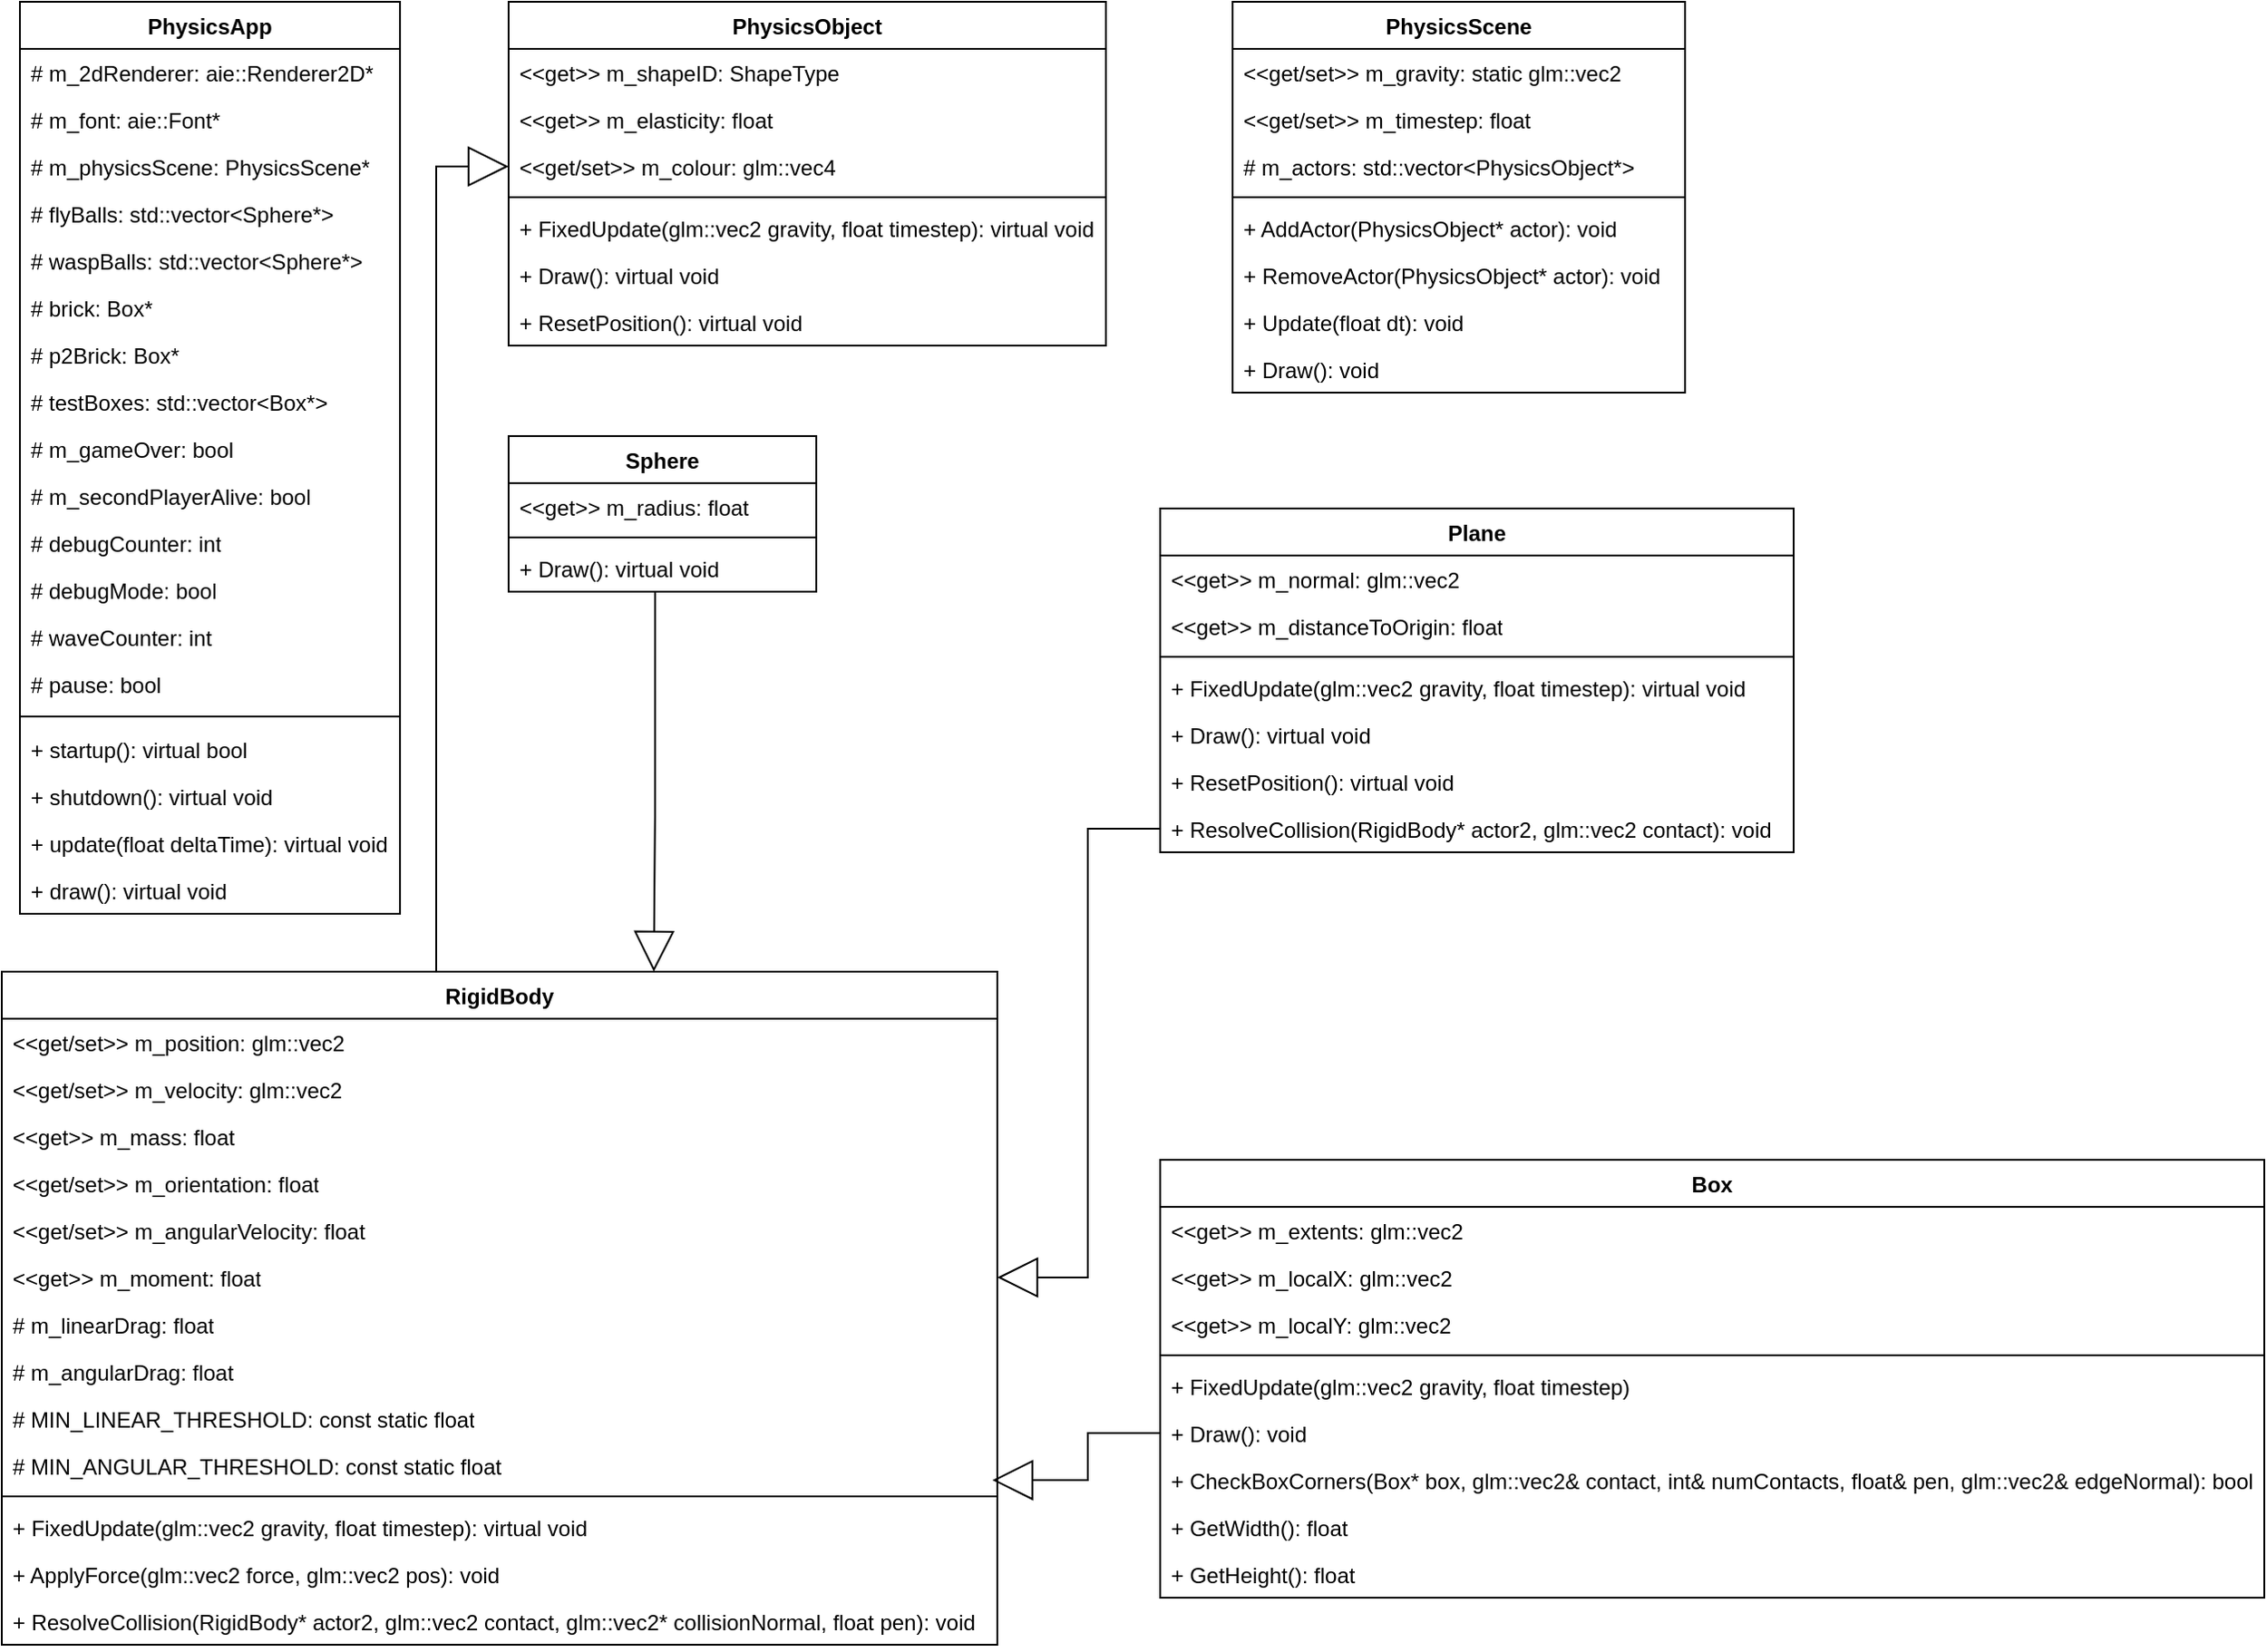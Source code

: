 <mxfile version="26.0.14">
  <diagram name="Page-1" id="wXo52lBOXI_3Bi-h2nfO">
    <mxGraphModel dx="1434" dy="780" grid="1" gridSize="10" guides="1" tooltips="1" connect="1" arrows="1" fold="1" page="1" pageScale="1" pageWidth="850" pageHeight="1100" math="0" shadow="0">
      <root>
        <mxCell id="0" />
        <mxCell id="1" parent="0" />
        <mxCell id="51-H1BaUCqU_3-FB2eF7-1" value="PhysicsApp" style="swimlane;fontStyle=1;align=center;verticalAlign=top;childLayout=stackLayout;horizontal=1;startSize=26;horizontalStack=0;resizeParent=1;resizeParentMax=0;resizeLast=0;collapsible=1;marginBottom=0;whiteSpace=wrap;html=1;" parent="1" vertex="1">
          <mxGeometry x="50" y="40" width="210" height="504" as="geometry" />
        </mxCell>
        <mxCell id="51-H1BaUCqU_3-FB2eF7-2" value="# m_2dRenderer: aie::Renderer2D*&lt;div&gt;&lt;br&gt;&lt;/div&gt;" style="text;strokeColor=none;fillColor=none;align=left;verticalAlign=top;spacingLeft=4;spacingRight=4;overflow=hidden;rotatable=0;points=[[0,0.5],[1,0.5]];portConstraint=eastwest;whiteSpace=wrap;html=1;" parent="51-H1BaUCqU_3-FB2eF7-1" vertex="1">
          <mxGeometry y="26" width="210" height="26" as="geometry" />
        </mxCell>
        <mxCell id="51-H1BaUCqU_3-FB2eF7-5" value="# m_font: aie::Font*" style="text;strokeColor=none;fillColor=none;align=left;verticalAlign=top;spacingLeft=4;spacingRight=4;overflow=hidden;rotatable=0;points=[[0,0.5],[1,0.5]];portConstraint=eastwest;whiteSpace=wrap;html=1;" parent="51-H1BaUCqU_3-FB2eF7-1" vertex="1">
          <mxGeometry y="52" width="210" height="26" as="geometry" />
        </mxCell>
        <mxCell id="51-H1BaUCqU_3-FB2eF7-6" value="# m_physicsScene: PhysicsScene*" style="text;strokeColor=none;fillColor=none;align=left;verticalAlign=top;spacingLeft=4;spacingRight=4;overflow=hidden;rotatable=0;points=[[0,0.5],[1,0.5]];portConstraint=eastwest;whiteSpace=wrap;html=1;" parent="51-H1BaUCqU_3-FB2eF7-1" vertex="1">
          <mxGeometry y="78" width="210" height="26" as="geometry" />
        </mxCell>
        <mxCell id="51-H1BaUCqU_3-FB2eF7-7" value="# flyBalls: std::vector&amp;lt;Sphere*&amp;gt;" style="text;strokeColor=none;fillColor=none;align=left;verticalAlign=top;spacingLeft=4;spacingRight=4;overflow=hidden;rotatable=0;points=[[0,0.5],[1,0.5]];portConstraint=eastwest;whiteSpace=wrap;html=1;" parent="51-H1BaUCqU_3-FB2eF7-1" vertex="1">
          <mxGeometry y="104" width="210" height="26" as="geometry" />
        </mxCell>
        <mxCell id="51-H1BaUCqU_3-FB2eF7-9" value="# waspBalls: std::vector&amp;lt;Sphere*&amp;gt;" style="text;strokeColor=none;fillColor=none;align=left;verticalAlign=top;spacingLeft=4;spacingRight=4;overflow=hidden;rotatable=0;points=[[0,0.5],[1,0.5]];portConstraint=eastwest;whiteSpace=wrap;html=1;" parent="51-H1BaUCqU_3-FB2eF7-1" vertex="1">
          <mxGeometry y="130" width="210" height="26" as="geometry" />
        </mxCell>
        <mxCell id="51-H1BaUCqU_3-FB2eF7-10" value="# brick: Box*" style="text;strokeColor=none;fillColor=none;align=left;verticalAlign=top;spacingLeft=4;spacingRight=4;overflow=hidden;rotatable=0;points=[[0,0.5],[1,0.5]];portConstraint=eastwest;whiteSpace=wrap;html=1;" parent="51-H1BaUCqU_3-FB2eF7-1" vertex="1">
          <mxGeometry y="156" width="210" height="26" as="geometry" />
        </mxCell>
        <mxCell id="ZmNFyfDXX2Pzir80ZX4i-1" value="# p2Brick: Box*" style="text;strokeColor=none;fillColor=none;align=left;verticalAlign=top;spacingLeft=4;spacingRight=4;overflow=hidden;rotatable=0;points=[[0,0.5],[1,0.5]];portConstraint=eastwest;whiteSpace=wrap;html=1;" parent="51-H1BaUCqU_3-FB2eF7-1" vertex="1">
          <mxGeometry y="182" width="210" height="26" as="geometry" />
        </mxCell>
        <mxCell id="51-H1BaUCqU_3-FB2eF7-11" value="# testBoxes: std::vector&amp;lt;Box*&amp;gt;" style="text;strokeColor=none;fillColor=none;align=left;verticalAlign=top;spacingLeft=4;spacingRight=4;overflow=hidden;rotatable=0;points=[[0,0.5],[1,0.5]];portConstraint=eastwest;whiteSpace=wrap;html=1;" parent="51-H1BaUCqU_3-FB2eF7-1" vertex="1">
          <mxGeometry y="208" width="210" height="26" as="geometry" />
        </mxCell>
        <mxCell id="ZmNFyfDXX2Pzir80ZX4i-3" value="# m_gameOver: bool" style="text;strokeColor=none;fillColor=none;align=left;verticalAlign=top;spacingLeft=4;spacingRight=4;overflow=hidden;rotatable=0;points=[[0,0.5],[1,0.5]];portConstraint=eastwest;whiteSpace=wrap;html=1;" parent="51-H1BaUCqU_3-FB2eF7-1" vertex="1">
          <mxGeometry y="234" width="210" height="26" as="geometry" />
        </mxCell>
        <mxCell id="ZmNFyfDXX2Pzir80ZX4i-4" value="# m_secondPlayerAlive: bool" style="text;strokeColor=none;fillColor=none;align=left;verticalAlign=top;spacingLeft=4;spacingRight=4;overflow=hidden;rotatable=0;points=[[0,0.5],[1,0.5]];portConstraint=eastwest;whiteSpace=wrap;html=1;" parent="51-H1BaUCqU_3-FB2eF7-1" vertex="1">
          <mxGeometry y="260" width="210" height="26" as="geometry" />
        </mxCell>
        <mxCell id="ZmNFyfDXX2Pzir80ZX4i-5" value="# debugCounter: int" style="text;strokeColor=none;fillColor=none;align=left;verticalAlign=top;spacingLeft=4;spacingRight=4;overflow=hidden;rotatable=0;points=[[0,0.5],[1,0.5]];portConstraint=eastwest;whiteSpace=wrap;html=1;" parent="51-H1BaUCqU_3-FB2eF7-1" vertex="1">
          <mxGeometry y="286" width="210" height="26" as="geometry" />
        </mxCell>
        <mxCell id="ZmNFyfDXX2Pzir80ZX4i-6" value="# debugMode: bool" style="text;strokeColor=none;fillColor=none;align=left;verticalAlign=top;spacingLeft=4;spacingRight=4;overflow=hidden;rotatable=0;points=[[0,0.5],[1,0.5]];portConstraint=eastwest;whiteSpace=wrap;html=1;" parent="51-H1BaUCqU_3-FB2eF7-1" vertex="1">
          <mxGeometry y="312" width="210" height="26" as="geometry" />
        </mxCell>
        <mxCell id="ZmNFyfDXX2Pzir80ZX4i-7" value="# waveCounter: int" style="text;strokeColor=none;fillColor=none;align=left;verticalAlign=top;spacingLeft=4;spacingRight=4;overflow=hidden;rotatable=0;points=[[0,0.5],[1,0.5]];portConstraint=eastwest;whiteSpace=wrap;html=1;" parent="51-H1BaUCqU_3-FB2eF7-1" vertex="1">
          <mxGeometry y="338" width="210" height="26" as="geometry" />
        </mxCell>
        <mxCell id="ZmNFyfDXX2Pzir80ZX4i-8" value="# pause: bool" style="text;strokeColor=none;fillColor=none;align=left;verticalAlign=top;spacingLeft=4;spacingRight=4;overflow=hidden;rotatable=0;points=[[0,0.5],[1,0.5]];portConstraint=eastwest;whiteSpace=wrap;html=1;" parent="51-H1BaUCqU_3-FB2eF7-1" vertex="1">
          <mxGeometry y="364" width="210" height="26" as="geometry" />
        </mxCell>
        <mxCell id="51-H1BaUCqU_3-FB2eF7-3" value="" style="line;strokeWidth=1;fillColor=none;align=left;verticalAlign=middle;spacingTop=-1;spacingLeft=3;spacingRight=3;rotatable=0;labelPosition=right;points=[];portConstraint=eastwest;strokeColor=inherit;" parent="51-H1BaUCqU_3-FB2eF7-1" vertex="1">
          <mxGeometry y="390" width="210" height="10" as="geometry" />
        </mxCell>
        <mxCell id="51-H1BaUCqU_3-FB2eF7-4" value="+ startup(): virtual bool" style="text;strokeColor=none;fillColor=none;align=left;verticalAlign=top;spacingLeft=4;spacingRight=4;overflow=hidden;rotatable=0;points=[[0,0.5],[1,0.5]];portConstraint=eastwest;whiteSpace=wrap;html=1;" parent="51-H1BaUCqU_3-FB2eF7-1" vertex="1">
          <mxGeometry y="400" width="210" height="26" as="geometry" />
        </mxCell>
        <mxCell id="51-H1BaUCqU_3-FB2eF7-13" value="+ shutdown(): virtual void" style="text;strokeColor=none;fillColor=none;align=left;verticalAlign=top;spacingLeft=4;spacingRight=4;overflow=hidden;rotatable=0;points=[[0,0.5],[1,0.5]];portConstraint=eastwest;whiteSpace=wrap;html=1;" parent="51-H1BaUCqU_3-FB2eF7-1" vertex="1">
          <mxGeometry y="426" width="210" height="26" as="geometry" />
        </mxCell>
        <mxCell id="51-H1BaUCqU_3-FB2eF7-14" value="+ update(float deltaTime): virtual void" style="text;strokeColor=none;fillColor=none;align=left;verticalAlign=top;spacingLeft=4;spacingRight=4;overflow=hidden;rotatable=0;points=[[0,0.5],[1,0.5]];portConstraint=eastwest;whiteSpace=wrap;html=1;" parent="51-H1BaUCqU_3-FB2eF7-1" vertex="1">
          <mxGeometry y="452" width="210" height="26" as="geometry" />
        </mxCell>
        <mxCell id="51-H1BaUCqU_3-FB2eF7-12" value="+ draw(): virtual void" style="text;strokeColor=none;fillColor=none;align=left;verticalAlign=top;spacingLeft=4;spacingRight=4;overflow=hidden;rotatable=0;points=[[0,0.5],[1,0.5]];portConstraint=eastwest;whiteSpace=wrap;html=1;" parent="51-H1BaUCqU_3-FB2eF7-1" vertex="1">
          <mxGeometry y="478" width="210" height="26" as="geometry" />
        </mxCell>
        <mxCell id="51-H1BaUCqU_3-FB2eF7-19" value="PhysicsObject" style="swimlane;fontStyle=1;align=center;verticalAlign=top;childLayout=stackLayout;horizontal=1;startSize=26;horizontalStack=0;resizeParent=1;resizeParentMax=0;resizeLast=0;collapsible=1;marginBottom=0;whiteSpace=wrap;html=1;" parent="1" vertex="1">
          <mxGeometry x="320" y="40" width="330" height="190" as="geometry" />
        </mxCell>
        <mxCell id="51-H1BaUCqU_3-FB2eF7-20" value="&amp;lt;&amp;lt;get&amp;gt;&amp;gt; m_shapeID: ShapeType" style="text;strokeColor=none;fillColor=none;align=left;verticalAlign=top;spacingLeft=4;spacingRight=4;overflow=hidden;rotatable=0;points=[[0,0.5],[1,0.5]];portConstraint=eastwest;whiteSpace=wrap;html=1;" parent="51-H1BaUCqU_3-FB2eF7-19" vertex="1">
          <mxGeometry y="26" width="330" height="26" as="geometry" />
        </mxCell>
        <mxCell id="51-H1BaUCqU_3-FB2eF7-23" value="&amp;lt;&amp;lt;get&amp;gt;&amp;gt; m_elasticity: float" style="text;strokeColor=none;fillColor=none;align=left;verticalAlign=top;spacingLeft=4;spacingRight=4;overflow=hidden;rotatable=0;points=[[0,0.5],[1,0.5]];portConstraint=eastwest;whiteSpace=wrap;html=1;" parent="51-H1BaUCqU_3-FB2eF7-19" vertex="1">
          <mxGeometry y="52" width="330" height="26" as="geometry" />
        </mxCell>
        <mxCell id="51-H1BaUCqU_3-FB2eF7-55" value="&amp;lt;&amp;lt;get/set&amp;gt;&amp;gt; m_colour: glm::vec4" style="text;strokeColor=none;fillColor=none;align=left;verticalAlign=top;spacingLeft=4;spacingRight=4;overflow=hidden;rotatable=0;points=[[0,0.5],[1,0.5]];portConstraint=eastwest;whiteSpace=wrap;html=1;" parent="51-H1BaUCqU_3-FB2eF7-19" vertex="1">
          <mxGeometry y="78" width="330" height="26" as="geometry" />
        </mxCell>
        <mxCell id="51-H1BaUCqU_3-FB2eF7-21" value="" style="line;strokeWidth=1;fillColor=none;align=left;verticalAlign=middle;spacingTop=-1;spacingLeft=3;spacingRight=3;rotatable=0;labelPosition=right;points=[];portConstraint=eastwest;strokeColor=inherit;" parent="51-H1BaUCqU_3-FB2eF7-19" vertex="1">
          <mxGeometry y="104" width="330" height="8" as="geometry" />
        </mxCell>
        <mxCell id="51-H1BaUCqU_3-FB2eF7-22" value="+ FixedUpdate(glm::vec2 gravity, float timestep): virtual void" style="text;strokeColor=none;fillColor=none;align=left;verticalAlign=top;spacingLeft=4;spacingRight=4;overflow=hidden;rotatable=0;points=[[0,0.5],[1,0.5]];portConstraint=eastwest;whiteSpace=wrap;html=1;" parent="51-H1BaUCqU_3-FB2eF7-19" vertex="1">
          <mxGeometry y="112" width="330" height="26" as="geometry" />
        </mxCell>
        <mxCell id="51-H1BaUCqU_3-FB2eF7-24" value="+ Draw(): virtual void" style="text;strokeColor=none;fillColor=none;align=left;verticalAlign=top;spacingLeft=4;spacingRight=4;overflow=hidden;rotatable=0;points=[[0,0.5],[1,0.5]];portConstraint=eastwest;whiteSpace=wrap;html=1;" parent="51-H1BaUCqU_3-FB2eF7-19" vertex="1">
          <mxGeometry y="138" width="330" height="26" as="geometry" />
        </mxCell>
        <mxCell id="51-H1BaUCqU_3-FB2eF7-25" value="+ ResetPosition(): virtual void" style="text;strokeColor=none;fillColor=none;align=left;verticalAlign=top;spacingLeft=4;spacingRight=4;overflow=hidden;rotatable=0;points=[[0,0.5],[1,0.5]];portConstraint=eastwest;whiteSpace=wrap;html=1;" parent="51-H1BaUCqU_3-FB2eF7-19" vertex="1">
          <mxGeometry y="164" width="330" height="26" as="geometry" />
        </mxCell>
        <mxCell id="51-H1BaUCqU_3-FB2eF7-26" value="PhysicsScene" style="swimlane;fontStyle=1;align=center;verticalAlign=top;childLayout=stackLayout;horizontal=1;startSize=26;horizontalStack=0;resizeParent=1;resizeParentMax=0;resizeLast=0;collapsible=1;marginBottom=0;whiteSpace=wrap;html=1;" parent="1" vertex="1">
          <mxGeometry x="720" y="40" width="250" height="216" as="geometry" />
        </mxCell>
        <mxCell id="51-H1BaUCqU_3-FB2eF7-27" value="&amp;lt;&amp;lt;get/set&amp;gt;&amp;gt; m_gravity: static glm::vec2" style="text;strokeColor=none;fillColor=none;align=left;verticalAlign=top;spacingLeft=4;spacingRight=4;overflow=hidden;rotatable=0;points=[[0,0.5],[1,0.5]];portConstraint=eastwest;whiteSpace=wrap;html=1;" parent="51-H1BaUCqU_3-FB2eF7-26" vertex="1">
          <mxGeometry y="26" width="250" height="26" as="geometry" />
        </mxCell>
        <mxCell id="51-H1BaUCqU_3-FB2eF7-30" value="&amp;lt;&amp;lt;get/set&amp;gt;&amp;gt; m_timestep: float" style="text;strokeColor=none;fillColor=none;align=left;verticalAlign=top;spacingLeft=4;spacingRight=4;overflow=hidden;rotatable=0;points=[[0,0.5],[1,0.5]];portConstraint=eastwest;whiteSpace=wrap;html=1;" parent="51-H1BaUCqU_3-FB2eF7-26" vertex="1">
          <mxGeometry y="52" width="250" height="26" as="geometry" />
        </mxCell>
        <mxCell id="51-H1BaUCqU_3-FB2eF7-31" value="# m_actors: std::vector&amp;lt;PhysicsObject*&amp;gt;" style="text;strokeColor=none;fillColor=none;align=left;verticalAlign=top;spacingLeft=4;spacingRight=4;overflow=hidden;rotatable=0;points=[[0,0.5],[1,0.5]];portConstraint=eastwest;whiteSpace=wrap;html=1;" parent="51-H1BaUCqU_3-FB2eF7-26" vertex="1">
          <mxGeometry y="78" width="250" height="26" as="geometry" />
        </mxCell>
        <mxCell id="51-H1BaUCqU_3-FB2eF7-28" value="" style="line;strokeWidth=1;fillColor=none;align=left;verticalAlign=middle;spacingTop=-1;spacingLeft=3;spacingRight=3;rotatable=0;labelPosition=right;points=[];portConstraint=eastwest;strokeColor=inherit;" parent="51-H1BaUCqU_3-FB2eF7-26" vertex="1">
          <mxGeometry y="104" width="250" height="8" as="geometry" />
        </mxCell>
        <mxCell id="51-H1BaUCqU_3-FB2eF7-29" value="+ AddActor(PhysicsObject* actor): void" style="text;strokeColor=none;fillColor=none;align=left;verticalAlign=top;spacingLeft=4;spacingRight=4;overflow=hidden;rotatable=0;points=[[0,0.5],[1,0.5]];portConstraint=eastwest;whiteSpace=wrap;html=1;" parent="51-H1BaUCqU_3-FB2eF7-26" vertex="1">
          <mxGeometry y="112" width="250" height="26" as="geometry" />
        </mxCell>
        <mxCell id="51-H1BaUCqU_3-FB2eF7-32" value="+ RemoveActor(PhysicsObject* actor): void" style="text;strokeColor=none;fillColor=none;align=left;verticalAlign=top;spacingLeft=4;spacingRight=4;overflow=hidden;rotatable=0;points=[[0,0.5],[1,0.5]];portConstraint=eastwest;whiteSpace=wrap;html=1;" parent="51-H1BaUCqU_3-FB2eF7-26" vertex="1">
          <mxGeometry y="138" width="250" height="26" as="geometry" />
        </mxCell>
        <mxCell id="51-H1BaUCqU_3-FB2eF7-33" value="+ Update(float dt): void" style="text;strokeColor=none;fillColor=none;align=left;verticalAlign=top;spacingLeft=4;spacingRight=4;overflow=hidden;rotatable=0;points=[[0,0.5],[1,0.5]];portConstraint=eastwest;whiteSpace=wrap;html=1;" parent="51-H1BaUCqU_3-FB2eF7-26" vertex="1">
          <mxGeometry y="164" width="250" height="26" as="geometry" />
        </mxCell>
        <mxCell id="51-H1BaUCqU_3-FB2eF7-34" value="+ Draw(): void" style="text;strokeColor=none;fillColor=none;align=left;verticalAlign=top;spacingLeft=4;spacingRight=4;overflow=hidden;rotatable=0;points=[[0,0.5],[1,0.5]];portConstraint=eastwest;whiteSpace=wrap;html=1;" parent="51-H1BaUCqU_3-FB2eF7-26" vertex="1">
          <mxGeometry y="190" width="250" height="26" as="geometry" />
        </mxCell>
        <mxCell id="Owaje1IelQXX3cJqMaoT-1" style="edgeStyle=orthogonalEdgeStyle;rounded=0;orthogonalLoop=1;jettySize=auto;html=1;exitX=0.5;exitY=0;exitDx=0;exitDy=0;entryX=0;entryY=0.5;entryDx=0;entryDy=0;endArrow=block;endFill=0;endSize=20;" edge="1" parent="1" source="51-H1BaUCqU_3-FB2eF7-36" target="51-H1BaUCqU_3-FB2eF7-55">
          <mxGeometry relative="1" as="geometry">
            <Array as="points">
              <mxPoint x="280" y="576" />
              <mxPoint x="280" y="131" />
            </Array>
          </mxGeometry>
        </mxCell>
        <mxCell id="51-H1BaUCqU_3-FB2eF7-36" value="RigidBody" style="swimlane;fontStyle=1;align=center;verticalAlign=top;childLayout=stackLayout;horizontal=1;startSize=26;horizontalStack=0;resizeParent=1;resizeParentMax=0;resizeLast=0;collapsible=1;marginBottom=0;whiteSpace=wrap;html=1;" parent="1" vertex="1">
          <mxGeometry x="40" y="576" width="550" height="372" as="geometry" />
        </mxCell>
        <mxCell id="51-H1BaUCqU_3-FB2eF7-37" value="&amp;lt;&amp;lt;get/set&amp;gt;&amp;gt; m_position: glm::vec2" style="text;strokeColor=none;fillColor=none;align=left;verticalAlign=top;spacingLeft=4;spacingRight=4;overflow=hidden;rotatable=0;points=[[0,0.5],[1,0.5]];portConstraint=eastwest;whiteSpace=wrap;html=1;" parent="51-H1BaUCqU_3-FB2eF7-36" vertex="1">
          <mxGeometry y="26" width="550" height="26" as="geometry" />
        </mxCell>
        <mxCell id="51-H1BaUCqU_3-FB2eF7-40" value="&amp;lt;&amp;lt;get/set&amp;gt;&amp;gt; m_velocity: glm::vec2" style="text;strokeColor=none;fillColor=none;align=left;verticalAlign=top;spacingLeft=4;spacingRight=4;overflow=hidden;rotatable=0;points=[[0,0.5],[1,0.5]];portConstraint=eastwest;whiteSpace=wrap;html=1;" parent="51-H1BaUCqU_3-FB2eF7-36" vertex="1">
          <mxGeometry y="52" width="550" height="26" as="geometry" />
        </mxCell>
        <mxCell id="51-H1BaUCqU_3-FB2eF7-41" value="&amp;lt;&amp;lt;get&amp;gt;&amp;gt; m_mass: float" style="text;strokeColor=none;fillColor=none;align=left;verticalAlign=top;spacingLeft=4;spacingRight=4;overflow=hidden;rotatable=0;points=[[0,0.5],[1,0.5]];portConstraint=eastwest;whiteSpace=wrap;html=1;" parent="51-H1BaUCqU_3-FB2eF7-36" vertex="1">
          <mxGeometry y="78" width="550" height="26" as="geometry" />
        </mxCell>
        <mxCell id="51-H1BaUCqU_3-FB2eF7-42" value="&amp;lt;&amp;lt;get/set&amp;gt;&amp;gt; m_orientation: float" style="text;strokeColor=none;fillColor=none;align=left;verticalAlign=top;spacingLeft=4;spacingRight=4;overflow=hidden;rotatable=0;points=[[0,0.5],[1,0.5]];portConstraint=eastwest;whiteSpace=wrap;html=1;" parent="51-H1BaUCqU_3-FB2eF7-36" vertex="1">
          <mxGeometry y="104" width="550" height="26" as="geometry" />
        </mxCell>
        <mxCell id="51-H1BaUCqU_3-FB2eF7-44" value="&amp;lt;&amp;lt;get/set&amp;gt;&amp;gt; m_angularVelocity: float" style="text;strokeColor=none;fillColor=none;align=left;verticalAlign=top;spacingLeft=4;spacingRight=4;overflow=hidden;rotatable=0;points=[[0,0.5],[1,0.5]];portConstraint=eastwest;whiteSpace=wrap;html=1;" parent="51-H1BaUCqU_3-FB2eF7-36" vertex="1">
          <mxGeometry y="130" width="550" height="26" as="geometry" />
        </mxCell>
        <mxCell id="51-H1BaUCqU_3-FB2eF7-43" value="&amp;lt;&amp;lt;get&amp;gt;&amp;gt; m_moment: float" style="text;strokeColor=none;fillColor=none;align=left;verticalAlign=top;spacingLeft=4;spacingRight=4;overflow=hidden;rotatable=0;points=[[0,0.5],[1,0.5]];portConstraint=eastwest;whiteSpace=wrap;html=1;" parent="51-H1BaUCqU_3-FB2eF7-36" vertex="1">
          <mxGeometry y="156" width="550" height="26" as="geometry" />
        </mxCell>
        <mxCell id="51-H1BaUCqU_3-FB2eF7-45" value="# m_linearDrag: float" style="text;strokeColor=none;fillColor=none;align=left;verticalAlign=top;spacingLeft=4;spacingRight=4;overflow=hidden;rotatable=0;points=[[0,0.5],[1,0.5]];portConstraint=eastwest;whiteSpace=wrap;html=1;" parent="51-H1BaUCqU_3-FB2eF7-36" vertex="1">
          <mxGeometry y="182" width="550" height="26" as="geometry" />
        </mxCell>
        <mxCell id="51-H1BaUCqU_3-FB2eF7-46" value="# m_angularDrag: float" style="text;strokeColor=none;fillColor=none;align=left;verticalAlign=top;spacingLeft=4;spacingRight=4;overflow=hidden;rotatable=0;points=[[0,0.5],[1,0.5]];portConstraint=eastwest;whiteSpace=wrap;html=1;" parent="51-H1BaUCqU_3-FB2eF7-36" vertex="1">
          <mxGeometry y="208" width="550" height="26" as="geometry" />
        </mxCell>
        <mxCell id="51-H1BaUCqU_3-FB2eF7-47" value="# MIN_LINEAR_THRESHOLD: const static float" style="text;strokeColor=none;fillColor=none;align=left;verticalAlign=top;spacingLeft=4;spacingRight=4;overflow=hidden;rotatable=0;points=[[0,0.5],[1,0.5]];portConstraint=eastwest;whiteSpace=wrap;html=1;" parent="51-H1BaUCqU_3-FB2eF7-36" vertex="1">
          <mxGeometry y="234" width="550" height="26" as="geometry" />
        </mxCell>
        <mxCell id="51-H1BaUCqU_3-FB2eF7-48" value="# MIN_ANGULAR_THRESHOLD: const static float" style="text;strokeColor=none;fillColor=none;align=left;verticalAlign=top;spacingLeft=4;spacingRight=4;overflow=hidden;rotatable=0;points=[[0,0.5],[1,0.5]];portConstraint=eastwest;whiteSpace=wrap;html=1;" parent="51-H1BaUCqU_3-FB2eF7-36" vertex="1">
          <mxGeometry y="260" width="550" height="26" as="geometry" />
        </mxCell>
        <mxCell id="51-H1BaUCqU_3-FB2eF7-38" value="" style="line;strokeWidth=1;fillColor=none;align=left;verticalAlign=middle;spacingTop=-1;spacingLeft=3;spacingRight=3;rotatable=0;labelPosition=right;points=[];portConstraint=eastwest;strokeColor=inherit;" parent="51-H1BaUCqU_3-FB2eF7-36" vertex="1">
          <mxGeometry y="286" width="550" height="8" as="geometry" />
        </mxCell>
        <mxCell id="51-H1BaUCqU_3-FB2eF7-39" value="+ FixedUpdate(glm::vec2 gravity, float timestep): virtual void" style="text;strokeColor=none;fillColor=none;align=left;verticalAlign=top;spacingLeft=4;spacingRight=4;overflow=hidden;rotatable=0;points=[[0,0.5],[1,0.5]];portConstraint=eastwest;whiteSpace=wrap;html=1;" parent="51-H1BaUCqU_3-FB2eF7-36" vertex="1">
          <mxGeometry y="294" width="550" height="26" as="geometry" />
        </mxCell>
        <mxCell id="51-H1BaUCqU_3-FB2eF7-49" value="+ ApplyForce(glm::vec2 force, glm::vec2 pos): void" style="text;strokeColor=none;fillColor=none;align=left;verticalAlign=top;spacingLeft=4;spacingRight=4;overflow=hidden;rotatable=0;points=[[0,0.5],[1,0.5]];portConstraint=eastwest;whiteSpace=wrap;html=1;" parent="51-H1BaUCqU_3-FB2eF7-36" vertex="1">
          <mxGeometry y="320" width="550" height="26" as="geometry" />
        </mxCell>
        <mxCell id="51-H1BaUCqU_3-FB2eF7-50" value="+ ResolveCollision(RigidBody* actor2, glm::vec2 contact, glm::vec2* collisionNormal, float pen): void" style="text;strokeColor=none;fillColor=none;align=left;verticalAlign=top;spacingLeft=4;spacingRight=4;overflow=hidden;rotatable=0;points=[[0,0.5],[1,0.5]];portConstraint=eastwest;whiteSpace=wrap;html=1;" parent="51-H1BaUCqU_3-FB2eF7-36" vertex="1">
          <mxGeometry y="346" width="550" height="26" as="geometry" />
        </mxCell>
        <mxCell id="51-H1BaUCqU_3-FB2eF7-51" value="Sphere" style="swimlane;fontStyle=1;align=center;verticalAlign=top;childLayout=stackLayout;horizontal=1;startSize=26;horizontalStack=0;resizeParent=1;resizeParentMax=0;resizeLast=0;collapsible=1;marginBottom=0;whiteSpace=wrap;html=1;" parent="1" vertex="1">
          <mxGeometry x="320" y="280" width="170" height="86" as="geometry" />
        </mxCell>
        <mxCell id="51-H1BaUCqU_3-FB2eF7-52" value="&amp;lt;&amp;lt;get&amp;gt;&amp;gt; m_radius: float" style="text;strokeColor=none;fillColor=none;align=left;verticalAlign=top;spacingLeft=4;spacingRight=4;overflow=hidden;rotatable=0;points=[[0,0.5],[1,0.5]];portConstraint=eastwest;whiteSpace=wrap;html=1;" parent="51-H1BaUCqU_3-FB2eF7-51" vertex="1">
          <mxGeometry y="26" width="170" height="26" as="geometry" />
        </mxCell>
        <mxCell id="51-H1BaUCqU_3-FB2eF7-53" value="" style="line;strokeWidth=1;fillColor=none;align=left;verticalAlign=middle;spacingTop=-1;spacingLeft=3;spacingRight=3;rotatable=0;labelPosition=right;points=[];portConstraint=eastwest;strokeColor=inherit;" parent="51-H1BaUCqU_3-FB2eF7-51" vertex="1">
          <mxGeometry y="52" width="170" height="8" as="geometry" />
        </mxCell>
        <mxCell id="51-H1BaUCqU_3-FB2eF7-54" value="+ Draw(): virtual void" style="text;strokeColor=none;fillColor=none;align=left;verticalAlign=top;spacingLeft=4;spacingRight=4;overflow=hidden;rotatable=0;points=[[0,0.5],[1,0.5]];portConstraint=eastwest;whiteSpace=wrap;html=1;" parent="51-H1BaUCqU_3-FB2eF7-51" vertex="1">
          <mxGeometry y="60" width="170" height="26" as="geometry" />
        </mxCell>
        <mxCell id="51-H1BaUCqU_3-FB2eF7-56" value="Plane" style="swimlane;fontStyle=1;align=center;verticalAlign=top;childLayout=stackLayout;horizontal=1;startSize=26;horizontalStack=0;resizeParent=1;resizeParentMax=0;resizeLast=0;collapsible=1;marginBottom=0;whiteSpace=wrap;html=1;" parent="1" vertex="1">
          <mxGeometry x="680" y="320" width="350" height="190" as="geometry" />
        </mxCell>
        <mxCell id="51-H1BaUCqU_3-FB2eF7-57" value="&amp;lt;&amp;lt;get&amp;gt;&amp;gt; m_normal: glm::vec2" style="text;strokeColor=none;fillColor=none;align=left;verticalAlign=top;spacingLeft=4;spacingRight=4;overflow=hidden;rotatable=0;points=[[0,0.5],[1,0.5]];portConstraint=eastwest;whiteSpace=wrap;html=1;" parent="51-H1BaUCqU_3-FB2eF7-56" vertex="1">
          <mxGeometry y="26" width="350" height="26" as="geometry" />
        </mxCell>
        <mxCell id="51-H1BaUCqU_3-FB2eF7-60" value="&amp;lt;&amp;lt;get&amp;gt;&amp;gt; m_distanceToOrigin: float" style="text;strokeColor=none;fillColor=none;align=left;verticalAlign=top;spacingLeft=4;spacingRight=4;overflow=hidden;rotatable=0;points=[[0,0.5],[1,0.5]];portConstraint=eastwest;whiteSpace=wrap;html=1;" parent="51-H1BaUCqU_3-FB2eF7-56" vertex="1">
          <mxGeometry y="52" width="350" height="26" as="geometry" />
        </mxCell>
        <mxCell id="51-H1BaUCqU_3-FB2eF7-58" value="" style="line;strokeWidth=1;fillColor=none;align=left;verticalAlign=middle;spacingTop=-1;spacingLeft=3;spacingRight=3;rotatable=0;labelPosition=right;points=[];portConstraint=eastwest;strokeColor=inherit;" parent="51-H1BaUCqU_3-FB2eF7-56" vertex="1">
          <mxGeometry y="78" width="350" height="8" as="geometry" />
        </mxCell>
        <mxCell id="51-H1BaUCqU_3-FB2eF7-59" value="+ FixedUpdate(glm::vec2 gravity, float timestep): virtual void" style="text;strokeColor=none;fillColor=none;align=left;verticalAlign=top;spacingLeft=4;spacingRight=4;overflow=hidden;rotatable=0;points=[[0,0.5],[1,0.5]];portConstraint=eastwest;whiteSpace=wrap;html=1;" parent="51-H1BaUCqU_3-FB2eF7-56" vertex="1">
          <mxGeometry y="86" width="350" height="26" as="geometry" />
        </mxCell>
        <mxCell id="51-H1BaUCqU_3-FB2eF7-62" value="+ Draw(): virtual void" style="text;strokeColor=none;fillColor=none;align=left;verticalAlign=top;spacingLeft=4;spacingRight=4;overflow=hidden;rotatable=0;points=[[0,0.5],[1,0.5]];portConstraint=eastwest;whiteSpace=wrap;html=1;" parent="51-H1BaUCqU_3-FB2eF7-56" vertex="1">
          <mxGeometry y="112" width="350" height="26" as="geometry" />
        </mxCell>
        <mxCell id="51-H1BaUCqU_3-FB2eF7-63" value="+ ResetPosition(): virtual void" style="text;strokeColor=none;fillColor=none;align=left;verticalAlign=top;spacingLeft=4;spacingRight=4;overflow=hidden;rotatable=0;points=[[0,0.5],[1,0.5]];portConstraint=eastwest;whiteSpace=wrap;html=1;" parent="51-H1BaUCqU_3-FB2eF7-56" vertex="1">
          <mxGeometry y="138" width="350" height="26" as="geometry" />
        </mxCell>
        <mxCell id="51-H1BaUCqU_3-FB2eF7-64" value="+ ResolveCollision(RigidBody* actor2, glm::vec2 contact): void" style="text;strokeColor=none;fillColor=none;align=left;verticalAlign=top;spacingLeft=4;spacingRight=4;overflow=hidden;rotatable=0;points=[[0,0.5],[1,0.5]];portConstraint=eastwest;whiteSpace=wrap;html=1;" parent="51-H1BaUCqU_3-FB2eF7-56" vertex="1">
          <mxGeometry y="164" width="350" height="26" as="geometry" />
        </mxCell>
        <mxCell id="51-H1BaUCqU_3-FB2eF7-79" value="" style="edgeStyle=orthogonalEdgeStyle;rounded=0;orthogonalLoop=1;jettySize=auto;html=1;endArrow=block;endFill=0;endSize=20;entryX=0.995;entryY=0.808;entryDx=0;entryDy=0;entryPerimeter=0;exitX=0;exitY=0.5;exitDx=0;exitDy=0;" parent="1" source="51-H1BaUCqU_3-FB2eF7-73" target="51-H1BaUCqU_3-FB2eF7-48" edge="1">
          <mxGeometry relative="1" as="geometry">
            <mxPoint x="690" y="800" as="sourcePoint" />
            <mxPoint x="600" y="839" as="targetPoint" />
          </mxGeometry>
        </mxCell>
        <mxCell id="51-H1BaUCqU_3-FB2eF7-65" value="Box" style="swimlane;fontStyle=1;align=center;verticalAlign=top;childLayout=stackLayout;horizontal=1;startSize=26;horizontalStack=0;resizeParent=1;resizeParentMax=0;resizeLast=0;collapsible=1;marginBottom=0;whiteSpace=wrap;html=1;" parent="1" vertex="1">
          <mxGeometry x="680" y="680" width="610" height="242" as="geometry" />
        </mxCell>
        <mxCell id="51-H1BaUCqU_3-FB2eF7-66" value="&amp;lt;&amp;lt;get&amp;gt;&amp;gt; m_extents: glm::vec2" style="text;strokeColor=none;fillColor=none;align=left;verticalAlign=top;spacingLeft=4;spacingRight=4;overflow=hidden;rotatable=0;points=[[0,0.5],[1,0.5]];portConstraint=eastwest;whiteSpace=wrap;html=1;" parent="51-H1BaUCqU_3-FB2eF7-65" vertex="1">
          <mxGeometry y="26" width="610" height="26" as="geometry" />
        </mxCell>
        <mxCell id="51-H1BaUCqU_3-FB2eF7-70" value="&amp;lt;&amp;lt;get&amp;gt;&amp;gt;&amp;nbsp;m_localX: glm::vec2" style="text;strokeColor=none;fillColor=none;align=left;verticalAlign=top;spacingLeft=4;spacingRight=4;overflow=hidden;rotatable=0;points=[[0,0.5],[1,0.5]];portConstraint=eastwest;whiteSpace=wrap;html=1;" parent="51-H1BaUCqU_3-FB2eF7-65" vertex="1">
          <mxGeometry y="52" width="610" height="26" as="geometry" />
        </mxCell>
        <mxCell id="51-H1BaUCqU_3-FB2eF7-72" value="&amp;lt;&amp;lt;get&amp;gt;&amp;gt;&amp;nbsp;m_localY: glm::vec2" style="text;strokeColor=none;fillColor=none;align=left;verticalAlign=top;spacingLeft=4;spacingRight=4;overflow=hidden;rotatable=0;points=[[0,0.5],[1,0.5]];portConstraint=eastwest;whiteSpace=wrap;html=1;" parent="51-H1BaUCqU_3-FB2eF7-65" vertex="1">
          <mxGeometry y="78" width="610" height="26" as="geometry" />
        </mxCell>
        <mxCell id="51-H1BaUCqU_3-FB2eF7-67" value="" style="line;strokeWidth=1;fillColor=none;align=left;verticalAlign=middle;spacingTop=-1;spacingLeft=3;spacingRight=3;rotatable=0;labelPosition=right;points=[];portConstraint=eastwest;strokeColor=inherit;" parent="51-H1BaUCqU_3-FB2eF7-65" vertex="1">
          <mxGeometry y="104" width="610" height="8" as="geometry" />
        </mxCell>
        <mxCell id="51-H1BaUCqU_3-FB2eF7-68" value="+ FixedUpdate(glm::vec2 gravity, float timestep)" style="text;strokeColor=none;fillColor=none;align=left;verticalAlign=top;spacingLeft=4;spacingRight=4;overflow=hidden;rotatable=0;points=[[0,0.5],[1,0.5]];portConstraint=eastwest;whiteSpace=wrap;html=1;" parent="51-H1BaUCqU_3-FB2eF7-65" vertex="1">
          <mxGeometry y="112" width="610" height="26" as="geometry" />
        </mxCell>
        <mxCell id="51-H1BaUCqU_3-FB2eF7-73" value="+ Draw(): void" style="text;strokeColor=none;fillColor=none;align=left;verticalAlign=top;spacingLeft=4;spacingRight=4;overflow=hidden;rotatable=0;points=[[0,0.5],[1,0.5]];portConstraint=eastwest;whiteSpace=wrap;html=1;" parent="51-H1BaUCqU_3-FB2eF7-65" vertex="1">
          <mxGeometry y="138" width="610" height="26" as="geometry" />
        </mxCell>
        <mxCell id="51-H1BaUCqU_3-FB2eF7-74" value="+ CheckBoxCorners(Box* box, glm::vec2&amp;amp; contact, int&amp;amp; numContacts, float&amp;amp; pen, glm::vec2&amp;amp; edgeNormal): bool" style="text;strokeColor=none;fillColor=none;align=left;verticalAlign=top;spacingLeft=4;spacingRight=4;overflow=hidden;rotatable=0;points=[[0,0.5],[1,0.5]];portConstraint=eastwest;whiteSpace=wrap;html=1;" parent="51-H1BaUCqU_3-FB2eF7-65" vertex="1">
          <mxGeometry y="164" width="610" height="26" as="geometry" />
        </mxCell>
        <mxCell id="51-H1BaUCqU_3-FB2eF7-75" value="+ GetWidth(): float" style="text;strokeColor=none;fillColor=none;align=left;verticalAlign=top;spacingLeft=4;spacingRight=4;overflow=hidden;rotatable=0;points=[[0,0.5],[1,0.5]];portConstraint=eastwest;whiteSpace=wrap;html=1;" parent="51-H1BaUCqU_3-FB2eF7-65" vertex="1">
          <mxGeometry y="190" width="610" height="26" as="geometry" />
        </mxCell>
        <mxCell id="51-H1BaUCqU_3-FB2eF7-76" value="+ GetHeight(): float" style="text;strokeColor=none;fillColor=none;align=left;verticalAlign=top;spacingLeft=4;spacingRight=4;overflow=hidden;rotatable=0;points=[[0,0.5],[1,0.5]];portConstraint=eastwest;whiteSpace=wrap;html=1;" parent="51-H1BaUCqU_3-FB2eF7-65" vertex="1">
          <mxGeometry y="216" width="610" height="26" as="geometry" />
        </mxCell>
        <mxCell id="51-H1BaUCqU_3-FB2eF7-77" style="edgeStyle=orthogonalEdgeStyle;rounded=0;orthogonalLoop=1;jettySize=auto;html=1;exitX=0.476;exitY=1;exitDx=0;exitDy=0;entryX=0.655;entryY=0;entryDx=0;entryDy=0;endArrow=block;endFill=0;strokeWidth=1;endSize=20;entryPerimeter=0;exitPerimeter=0;" parent="1" target="51-H1BaUCqU_3-FB2eF7-36" edge="1" source="51-H1BaUCqU_3-FB2eF7-54">
          <mxGeometry relative="1" as="geometry">
            <mxPoint x="400" y="392" as="sourcePoint" />
            <mxPoint x="670" y="632" as="targetPoint" />
            <Array as="points">
              <mxPoint x="401" y="490" />
            </Array>
          </mxGeometry>
        </mxCell>
        <mxCell id="51-H1BaUCqU_3-FB2eF7-78" style="edgeStyle=orthogonalEdgeStyle;rounded=0;orthogonalLoop=1;jettySize=auto;html=1;exitX=0;exitY=0.5;exitDx=0;exitDy=0;entryX=1;entryY=0.5;entryDx=0;entryDy=0;endSize=20;endArrow=block;endFill=0;" parent="1" source="51-H1BaUCqU_3-FB2eF7-64" target="51-H1BaUCqU_3-FB2eF7-43" edge="1">
          <mxGeometry relative="1" as="geometry" />
        </mxCell>
      </root>
    </mxGraphModel>
  </diagram>
</mxfile>
